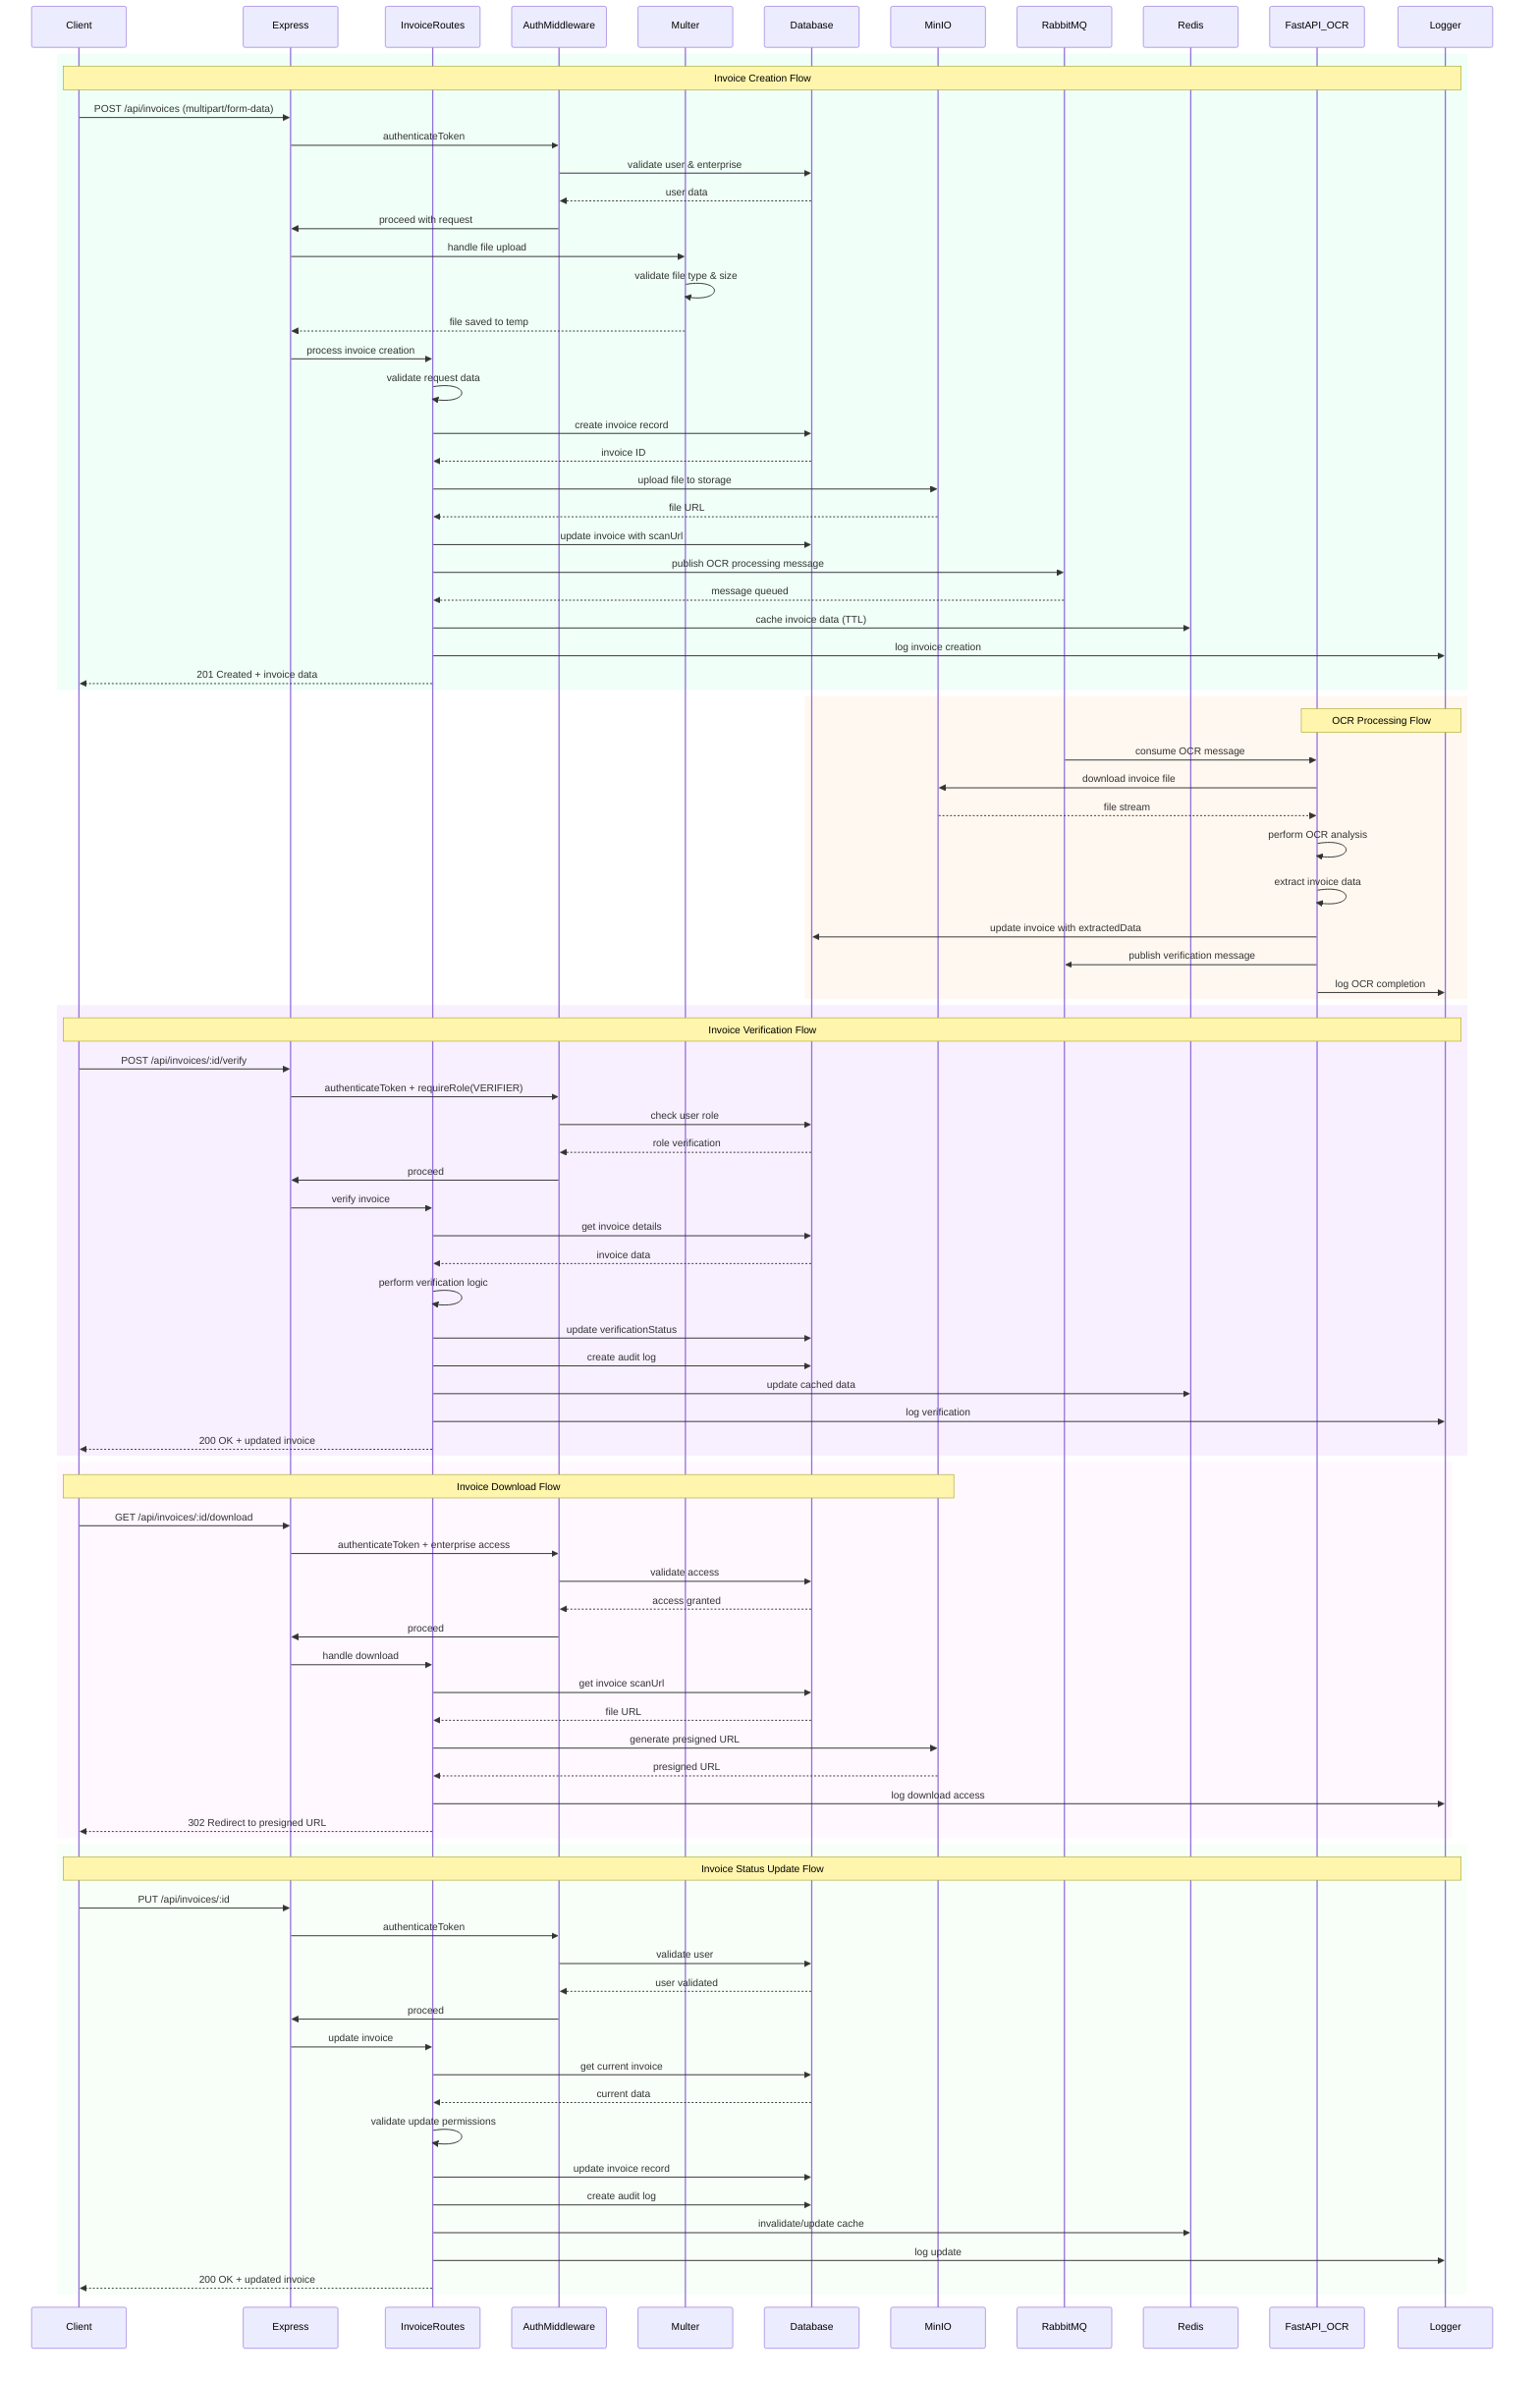 sequenceDiagram
    participant Client
    participant Express
    participant InvoiceRoutes
    participant AuthMiddleware
    participant Multer
    participant Database
    participant MinIO
    participant RabbitMQ
    participant Redis
    participant FastAPI_OCR
    participant Logger

    %% Invoice Upload and Creation Flow
    rect rgb(240, 255, 248)
        Note over Client, Logger: Invoice Creation Flow
        Client->>Express: POST /api/invoices (multipart/form-data)
        Express->>AuthMiddleware: authenticateToken
        AuthMiddleware->>Database: validate user & enterprise
        Database-->>AuthMiddleware: user data
        AuthMiddleware->>Express: proceed with request

        Express->>Multer: handle file upload
        Multer->>Multer: validate file type & size
        Multer-->>Express: file saved to temp

        Express->>InvoiceRoutes: process invoice creation
        InvoiceRoutes->>InvoiceRoutes: validate request data
        InvoiceRoutes->>Database: create invoice record
        Database-->>InvoiceRoutes: invoice ID

        InvoiceRoutes->>MinIO: upload file to storage
        MinIO-->>InvoiceRoutes: file URL
        InvoiceRoutes->>Database: update invoice with scanUrl

        InvoiceRoutes->>RabbitMQ: publish OCR processing message
        RabbitMQ-->>InvoiceRoutes: message queued

        InvoiceRoutes->>Redis: cache invoice data (TTL)
        InvoiceRoutes->>Logger: log invoice creation
        InvoiceRoutes-->>Client: 201 Created + invoice data
    end

    %% OCR Processing Flow (Async)
    rect rgb(255, 248, 240)
        Note over FastAPI_OCR, Logger: OCR Processing Flow
        RabbitMQ->>FastAPI_OCR: consume OCR message
        FastAPI_OCR->>MinIO: download invoice file
        MinIO-->>FastAPI_OCR: file stream
        FastAPI_OCR->>FastAPI_OCR: perform OCR analysis
        FastAPI_OCR->>FastAPI_OCR: extract invoice data
        FastAPI_OCR->>Database: update invoice with extractedData
        FastAPI_OCR->>RabbitMQ: publish verification message
        FastAPI_OCR->>Logger: log OCR completion
    end

    %% Invoice Verification Flow
    rect rgb(248, 240, 255)
        Note over Client, Logger: Invoice Verification Flow
        Client->>Express: POST /api/invoices/:id/verify
        Express->>AuthMiddleware: authenticateToken + requireRole(VERIFIER)
        AuthMiddleware->>Database: check user role
        Database-->>AuthMiddleware: role verification
        AuthMiddleware->>Express: proceed

        Express->>InvoiceRoutes: verify invoice
        InvoiceRoutes->>Database: get invoice details
        Database-->>InvoiceRoutes: invoice data
        InvoiceRoutes->>InvoiceRoutes: perform verification logic
        InvoiceRoutes->>Database: update verificationStatus
        InvoiceRoutes->>Database: create audit log
        InvoiceRoutes->>Redis: update cached data
        InvoiceRoutes->>Logger: log verification
        InvoiceRoutes-->>Client: 200 OK + updated invoice
    end

    %% Invoice Download Flow
    rect rgb(255, 248, 255)
        Note over Client, MinIO: Invoice Download Flow
        Client->>Express: GET /api/invoices/:id/download
        Express->>AuthMiddleware: authenticateToken + enterprise access
        AuthMiddleware->>Database: validate access
        Database-->>AuthMiddleware: access granted
        AuthMiddleware->>Express: proceed

        Express->>InvoiceRoutes: handle download
        InvoiceRoutes->>Database: get invoice scanUrl
        Database-->>InvoiceRoutes: file URL
        InvoiceRoutes->>MinIO: generate presigned URL
        MinIO-->>InvoiceRoutes: presigned URL
        InvoiceRoutes->>Logger: log download access
        InvoiceRoutes-->>Client: 302 Redirect to presigned URL
    end

    %% Invoice Status Update Flow
    rect rgb(248, 255, 248)
        Note over Client, Logger: Invoice Status Update Flow
        Client->>Express: PUT /api/invoices/:id
        Express->>AuthMiddleware: authenticateToken
        AuthMiddleware->>Database: validate user
        Database-->>AuthMiddleware: user validated
        AuthMiddleware->>Express: proceed

        Express->>InvoiceRoutes: update invoice
        InvoiceRoutes->>Database: get current invoice
        Database-->>InvoiceRoutes: current data
        InvoiceRoutes->>InvoiceRoutes: validate update permissions
        InvoiceRoutes->>Database: update invoice record
        InvoiceRoutes->>Database: create audit log
        InvoiceRoutes->>Redis: invalidate/update cache
        InvoiceRoutes->>Logger: log update
        InvoiceRoutes-->>Client: 200 OK + updated invoice
    end